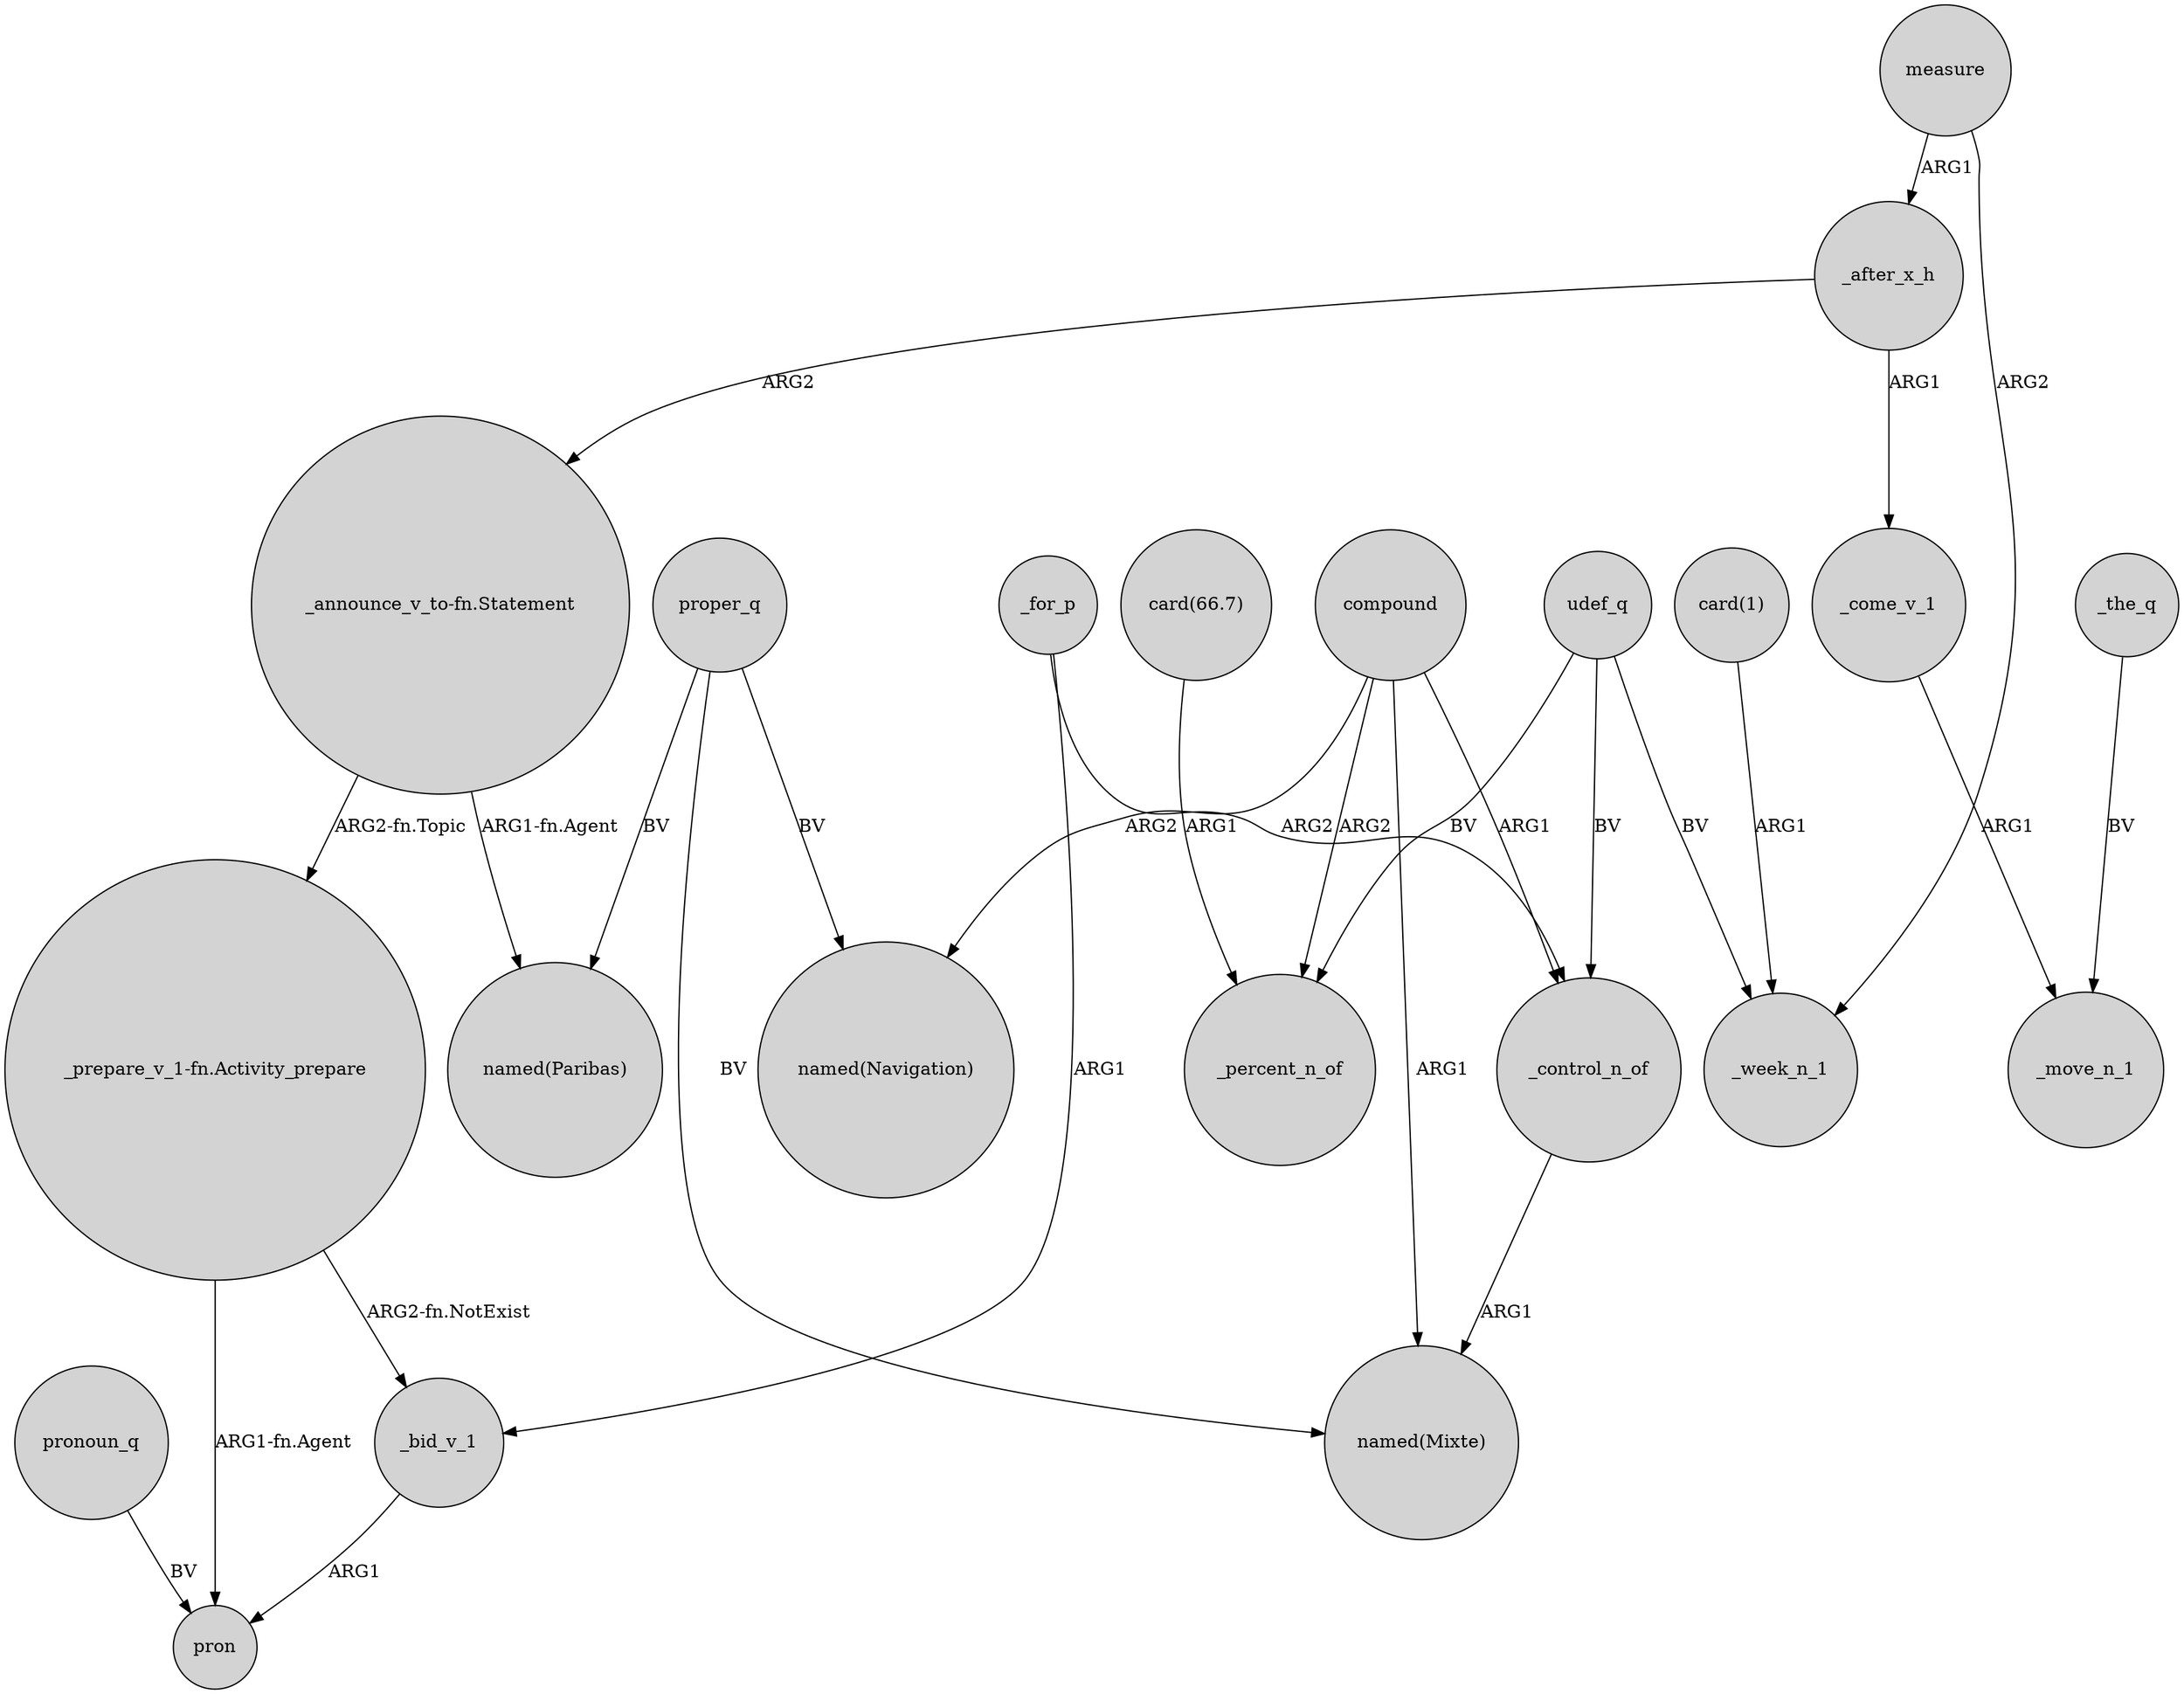 digraph {
	node [shape=circle style=filled]
	_after_x_h -> "_announce_v_to-fn.Statement" [label=ARG2]
	_for_p -> _bid_v_1 [label=ARG1]
	measure -> _week_n_1 [label=ARG2]
	_after_x_h -> _come_v_1 [label=ARG1]
	"card(66.7)" -> _percent_n_of [label=ARG1]
	udef_q -> _control_n_of [label=BV]
	"_announce_v_to-fn.Statement" -> "_prepare_v_1-fn.Activity_prepare" [label="ARG2-fn.Topic"]
	compound -> "named(Mixte)" [label=ARG1]
	_the_q -> _move_n_1 [label=BV]
	compound -> _percent_n_of [label=ARG2]
	proper_q -> "named(Mixte)" [label=BV]
	"_prepare_v_1-fn.Activity_prepare" -> pron [label="ARG1-fn.Agent"]
	pronoun_q -> pron [label=BV]
	_come_v_1 -> _move_n_1 [label=ARG1]
	compound -> _control_n_of [label=ARG1]
	udef_q -> _week_n_1 [label=BV]
	"_announce_v_to-fn.Statement" -> "named(Paribas)" [label="ARG1-fn.Agent"]
	compound -> "named(Navigation)" [label=ARG2]
	_bid_v_1 -> pron [label=ARG1]
	proper_q -> "named(Navigation)" [label=BV]
	_for_p -> _control_n_of [label=ARG2]
	udef_q -> _percent_n_of [label=BV]
	measure -> _after_x_h [label=ARG1]
	"card(1)" -> _week_n_1 [label=ARG1]
	"_prepare_v_1-fn.Activity_prepare" -> _bid_v_1 [label="ARG2-fn.NotExist"]
	_control_n_of -> "named(Mixte)" [label=ARG1]
	proper_q -> "named(Paribas)" [label=BV]
}
